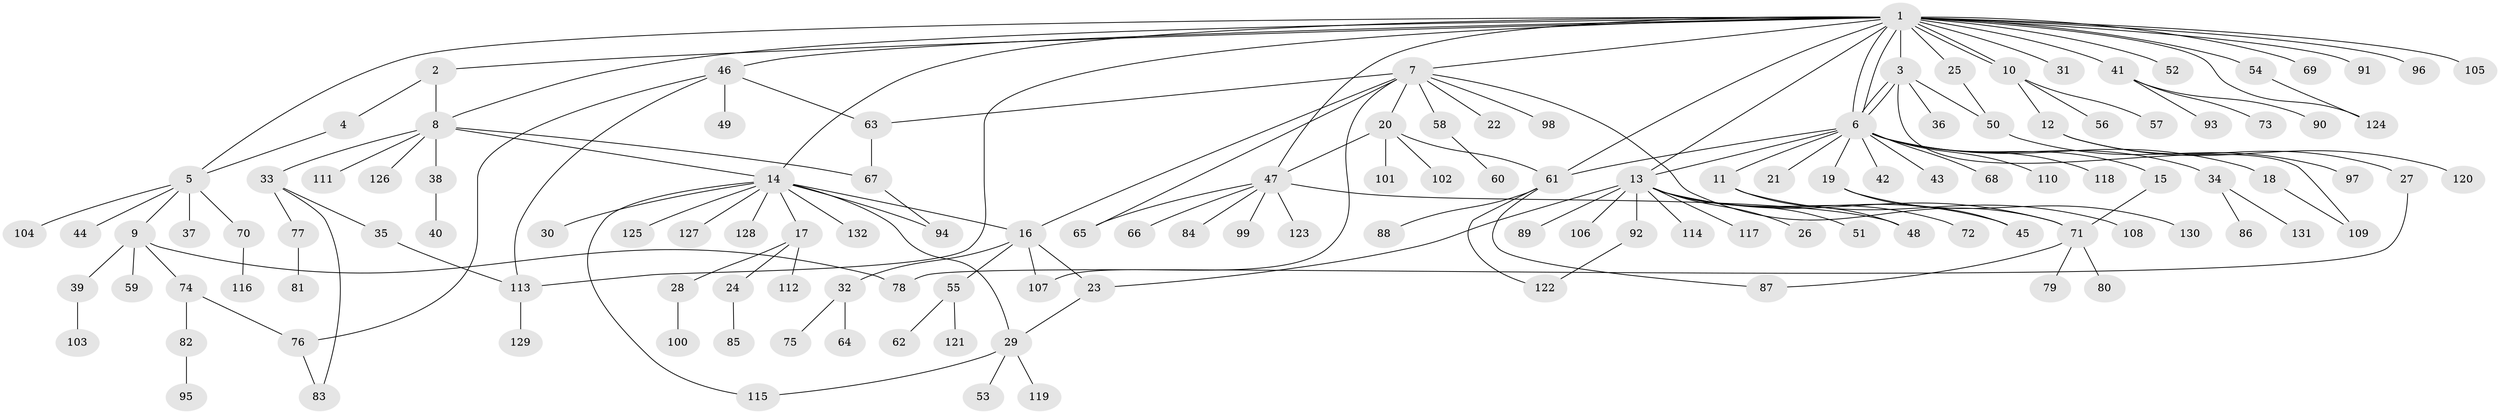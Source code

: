 // coarse degree distribution, {22: 0.00980392156862745, 3: 0.08823529411764706, 5: 0.029411764705882353, 6: 0.0392156862745098, 16: 0.00980392156862745, 12: 0.0196078431372549, 7: 0.0196078431372549, 4: 0.0392156862745098, 11: 0.00980392156862745, 2: 0.19607843137254902, 1: 0.5392156862745098}
// Generated by graph-tools (version 1.1) at 2025/51/02/27/25 19:51:59]
// undirected, 132 vertices, 165 edges
graph export_dot {
graph [start="1"]
  node [color=gray90,style=filled];
  1;
  2;
  3;
  4;
  5;
  6;
  7;
  8;
  9;
  10;
  11;
  12;
  13;
  14;
  15;
  16;
  17;
  18;
  19;
  20;
  21;
  22;
  23;
  24;
  25;
  26;
  27;
  28;
  29;
  30;
  31;
  32;
  33;
  34;
  35;
  36;
  37;
  38;
  39;
  40;
  41;
  42;
  43;
  44;
  45;
  46;
  47;
  48;
  49;
  50;
  51;
  52;
  53;
  54;
  55;
  56;
  57;
  58;
  59;
  60;
  61;
  62;
  63;
  64;
  65;
  66;
  67;
  68;
  69;
  70;
  71;
  72;
  73;
  74;
  75;
  76;
  77;
  78;
  79;
  80;
  81;
  82;
  83;
  84;
  85;
  86;
  87;
  88;
  89;
  90;
  91;
  92;
  93;
  94;
  95;
  96;
  97;
  98;
  99;
  100;
  101;
  102;
  103;
  104;
  105;
  106;
  107;
  108;
  109;
  110;
  111;
  112;
  113;
  114;
  115;
  116;
  117;
  118;
  119;
  120;
  121;
  122;
  123;
  124;
  125;
  126;
  127;
  128;
  129;
  130;
  131;
  132;
  1 -- 2;
  1 -- 3;
  1 -- 5;
  1 -- 6;
  1 -- 6;
  1 -- 7;
  1 -- 8;
  1 -- 10;
  1 -- 10;
  1 -- 13;
  1 -- 14;
  1 -- 25;
  1 -- 31;
  1 -- 41;
  1 -- 46;
  1 -- 47;
  1 -- 52;
  1 -- 54;
  1 -- 61;
  1 -- 69;
  1 -- 91;
  1 -- 96;
  1 -- 105;
  1 -- 113;
  1 -- 124;
  2 -- 4;
  2 -- 8;
  3 -- 6;
  3 -- 6;
  3 -- 36;
  3 -- 50;
  3 -- 109;
  4 -- 5;
  5 -- 9;
  5 -- 37;
  5 -- 44;
  5 -- 70;
  5 -- 104;
  6 -- 11;
  6 -- 13;
  6 -- 15;
  6 -- 18;
  6 -- 19;
  6 -- 21;
  6 -- 34;
  6 -- 42;
  6 -- 43;
  6 -- 61;
  6 -- 68;
  6 -- 110;
  6 -- 118;
  7 -- 16;
  7 -- 20;
  7 -- 22;
  7 -- 58;
  7 -- 63;
  7 -- 65;
  7 -- 71;
  7 -- 98;
  7 -- 107;
  8 -- 14;
  8 -- 33;
  8 -- 38;
  8 -- 67;
  8 -- 111;
  8 -- 126;
  9 -- 39;
  9 -- 59;
  9 -- 74;
  9 -- 78;
  10 -- 12;
  10 -- 56;
  10 -- 57;
  11 -- 48;
  11 -- 108;
  12 -- 27;
  12 -- 120;
  13 -- 23;
  13 -- 26;
  13 -- 45;
  13 -- 51;
  13 -- 71;
  13 -- 72;
  13 -- 89;
  13 -- 92;
  13 -- 106;
  13 -- 114;
  13 -- 117;
  14 -- 16;
  14 -- 17;
  14 -- 29;
  14 -- 30;
  14 -- 94;
  14 -- 115;
  14 -- 125;
  14 -- 127;
  14 -- 128;
  14 -- 132;
  15 -- 71;
  16 -- 23;
  16 -- 32;
  16 -- 55;
  16 -- 107;
  17 -- 24;
  17 -- 28;
  17 -- 112;
  18 -- 109;
  19 -- 45;
  19 -- 130;
  20 -- 47;
  20 -- 61;
  20 -- 101;
  20 -- 102;
  23 -- 29;
  24 -- 85;
  25 -- 50;
  27 -- 78;
  28 -- 100;
  29 -- 53;
  29 -- 115;
  29 -- 119;
  32 -- 64;
  32 -- 75;
  33 -- 35;
  33 -- 77;
  33 -- 83;
  34 -- 86;
  34 -- 131;
  35 -- 113;
  38 -- 40;
  39 -- 103;
  41 -- 73;
  41 -- 90;
  41 -- 93;
  46 -- 49;
  46 -- 63;
  46 -- 76;
  46 -- 113;
  47 -- 48;
  47 -- 65;
  47 -- 66;
  47 -- 84;
  47 -- 99;
  47 -- 123;
  50 -- 97;
  54 -- 124;
  55 -- 62;
  55 -- 121;
  58 -- 60;
  61 -- 87;
  61 -- 88;
  61 -- 122;
  63 -- 67;
  67 -- 94;
  70 -- 116;
  71 -- 79;
  71 -- 80;
  71 -- 87;
  74 -- 76;
  74 -- 82;
  76 -- 83;
  77 -- 81;
  82 -- 95;
  92 -- 122;
  113 -- 129;
}
